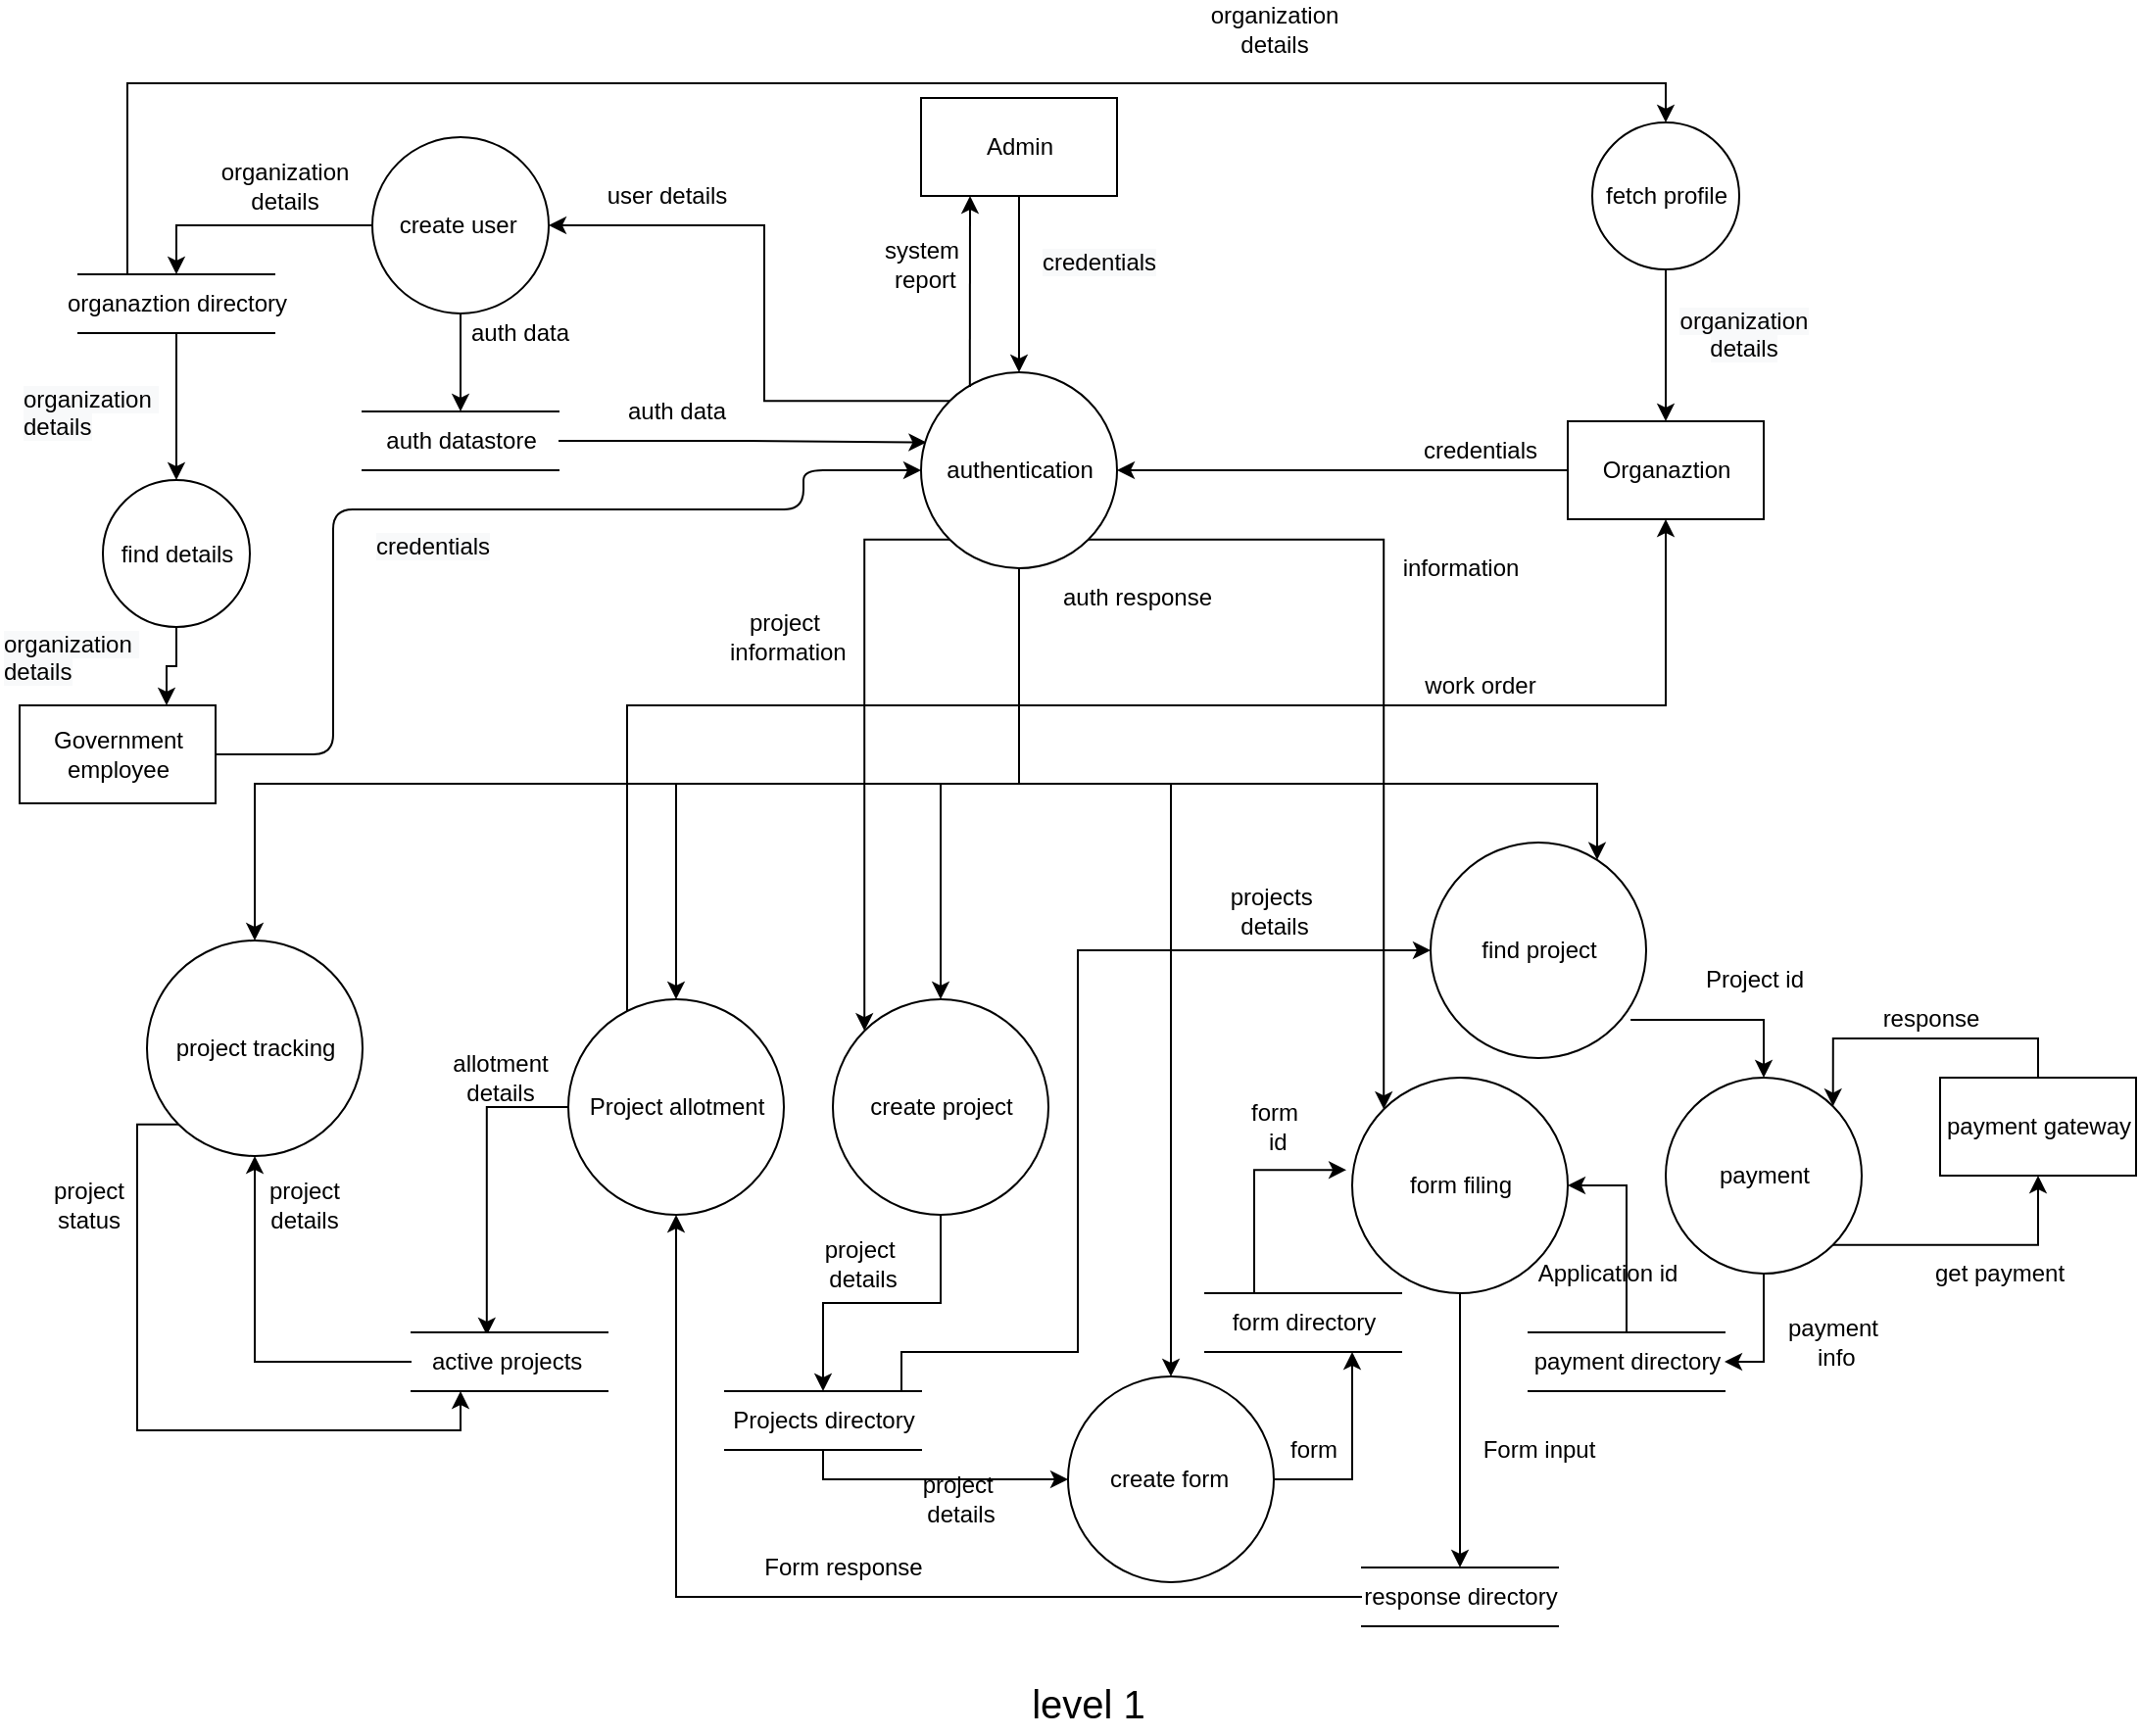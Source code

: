 <mxfile version="13.6.9" type="device"><diagram id="HV7zUrK7DYhuABBwLlnI" name="Page-1"><mxGraphModel dx="2022" dy="1689" grid="1" gridSize="10" guides="1" tooltips="1" connect="1" arrows="1" fold="1" page="1" pageScale="1" pageWidth="850" pageHeight="1100" math="0" shadow="0"><root><mxCell id="0"/><mxCell id="1" parent="0"/><mxCell id="NtpuhwHVEMnTMEVILRPR-5" value="&lt;font style=&quot;font-size: 20px&quot;&gt;level 1&lt;/font&gt;" style="text;html=1;align=center;verticalAlign=middle;resizable=0;points=[];autosize=1;fontSize=18;" vertex="1" parent="1"><mxGeometry x="390" y="715" width="70" height="30" as="geometry"/></mxCell><mxCell id="NtpuhwHVEMnTMEVILRPR-6" value="Admin" style="html=1;dashed=0;whitespace=wrap;" vertex="1" parent="1"><mxGeometry x="340" y="-90" width="100" height="50" as="geometry"/></mxCell><mxCell id="NtpuhwHVEMnTMEVILRPR-7" value="Organaztion" style="html=1;dashed=0;whitespace=wrap;" vertex="1" parent="1"><mxGeometry x="670" y="75" width="100" height="50" as="geometry"/></mxCell><mxCell id="NtpuhwHVEMnTMEVILRPR-9" value="" style="endArrow=classic;html=1;exitX=0.5;exitY=1;exitDx=0;exitDy=0;entryX=0.5;entryY=0;entryDx=0;entryDy=0;" edge="1" parent="1" source="NtpuhwHVEMnTMEVILRPR-6" target="NtpuhwHVEMnTMEVILRPR-38"><mxGeometry width="50" height="50" relative="1" as="geometry"><mxPoint x="280" y="260" as="sourcePoint"/><mxPoint x="415" y="110" as="targetPoint"/></mxGeometry></mxCell><mxCell id="NtpuhwHVEMnTMEVILRPR-10" value="" style="endArrow=classic;html=1;exitX=1;exitY=0.5;exitDx=0;exitDy=0;entryX=0;entryY=0.5;entryDx=0;entryDy=0;" edge="1" parent="1" source="NtpuhwHVEMnTMEVILRPR-30" target="NtpuhwHVEMnTMEVILRPR-38"><mxGeometry width="50" height="50" relative="1" as="geometry"><mxPoint x="210" y="345" as="sourcePoint"/><mxPoint x="200" y="225" as="targetPoint"/><Array as="points"><mxPoint x="40" y="245"/><mxPoint x="40" y="120"/><mxPoint x="280" y="120"/><mxPoint x="280" y="100"/></Array></mxGeometry></mxCell><mxCell id="NtpuhwHVEMnTMEVILRPR-11" value="" style="endArrow=classic;html=1;exitX=0;exitY=0.5;exitDx=0;exitDy=0;" edge="1" parent="1" source="NtpuhwHVEMnTMEVILRPR-7" target="NtpuhwHVEMnTMEVILRPR-38"><mxGeometry width="50" height="50" relative="1" as="geometry"><mxPoint x="280" y="260" as="sourcePoint"/><mxPoint x="584.65" y="208.4" as="targetPoint"/><Array as="points"><mxPoint x="620" y="100"/></Array></mxGeometry></mxCell><mxCell id="NtpuhwHVEMnTMEVILRPR-30" value="Government &lt;br&gt;employee" style="html=1;dashed=0;whitespace=wrap;" vertex="1" parent="1"><mxGeometry x="-120" y="220" width="100" height="50" as="geometry"/></mxCell><mxCell id="NtpuhwHVEMnTMEVILRPR-121" style="edgeStyle=orthogonalEdgeStyle;rounded=0;orthogonalLoop=1;jettySize=auto;html=1;exitX=0;exitY=0;exitDx=0;exitDy=0;entryX=1;entryY=0.5;entryDx=0;entryDy=0;" edge="1" parent="1" source="NtpuhwHVEMnTMEVILRPR-38" target="NtpuhwHVEMnTMEVILRPR-41"><mxGeometry relative="1" as="geometry"><Array as="points"><mxPoint x="260" y="65"/><mxPoint x="260" y="-25"/></Array></mxGeometry></mxCell><mxCell id="NtpuhwHVEMnTMEVILRPR-125" style="edgeStyle=orthogonalEdgeStyle;rounded=0;orthogonalLoop=1;jettySize=auto;html=1;entryX=0.5;entryY=0;entryDx=0;entryDy=0;" edge="1" parent="1" source="NtpuhwHVEMnTMEVILRPR-38" target="NtpuhwHVEMnTMEVILRPR-45"><mxGeometry relative="1" as="geometry"><Array as="points"><mxPoint x="390" y="260"/><mxPoint y="260"/></Array></mxGeometry></mxCell><mxCell id="NtpuhwHVEMnTMEVILRPR-126" style="edgeStyle=orthogonalEdgeStyle;rounded=0;orthogonalLoop=1;jettySize=auto;html=1;" edge="1" parent="1" source="NtpuhwHVEMnTMEVILRPR-38" target="NtpuhwHVEMnTMEVILRPR-110"><mxGeometry relative="1" as="geometry"><Array as="points"><mxPoint x="390" y="260"/><mxPoint x="685" y="260"/></Array></mxGeometry></mxCell><mxCell id="NtpuhwHVEMnTMEVILRPR-127" style="edgeStyle=orthogonalEdgeStyle;rounded=0;orthogonalLoop=1;jettySize=auto;html=1;entryX=0.5;entryY=0;entryDx=0;entryDy=0;" edge="1" parent="1" source="NtpuhwHVEMnTMEVILRPR-38" target="NtpuhwHVEMnTMEVILRPR-48"><mxGeometry relative="1" as="geometry"><Array as="points"><mxPoint x="390" y="260"/><mxPoint x="215" y="260"/></Array></mxGeometry></mxCell><mxCell id="NtpuhwHVEMnTMEVILRPR-130" style="edgeStyle=orthogonalEdgeStyle;rounded=0;orthogonalLoop=1;jettySize=auto;html=1;entryX=0.5;entryY=0;entryDx=0;entryDy=0;" edge="1" parent="1" source="NtpuhwHVEMnTMEVILRPR-38" target="NtpuhwHVEMnTMEVILRPR-40"><mxGeometry relative="1" as="geometry"><Array as="points"><mxPoint x="390" y="260"/><mxPoint x="468" y="260"/></Array></mxGeometry></mxCell><mxCell id="NtpuhwHVEMnTMEVILRPR-144" style="edgeStyle=orthogonalEdgeStyle;rounded=0;orthogonalLoop=1;jettySize=auto;html=1;entryX=0.5;entryY=0;entryDx=0;entryDy=0;" edge="1" parent="1" source="NtpuhwHVEMnTMEVILRPR-38" target="NtpuhwHVEMnTMEVILRPR-42"><mxGeometry relative="1" as="geometry"/></mxCell><mxCell id="NtpuhwHVEMnTMEVILRPR-155" style="edgeStyle=orthogonalEdgeStyle;rounded=0;orthogonalLoop=1;jettySize=auto;html=1;exitX=1;exitY=1;exitDx=0;exitDy=0;entryX=0;entryY=0;entryDx=0;entryDy=0;" edge="1" parent="1" source="NtpuhwHVEMnTMEVILRPR-38" target="NtpuhwHVEMnTMEVILRPR-43"><mxGeometry relative="1" as="geometry"/></mxCell><mxCell id="NtpuhwHVEMnTMEVILRPR-173" style="edgeStyle=orthogonalEdgeStyle;rounded=0;orthogonalLoop=1;jettySize=auto;html=1;exitX=0;exitY=1;exitDx=0;exitDy=0;entryX=0;entryY=0;entryDx=0;entryDy=0;" edge="1" parent="1" source="NtpuhwHVEMnTMEVILRPR-38" target="NtpuhwHVEMnTMEVILRPR-42"><mxGeometry relative="1" as="geometry"><Array as="points"><mxPoint x="311" y="135"/></Array></mxGeometry></mxCell><mxCell id="NtpuhwHVEMnTMEVILRPR-38" value="authentication" style="shape=ellipse;html=1;dashed=0;whitespace=wrap;aspect=fixed;perimeter=ellipsePerimeter;" vertex="1" parent="1"><mxGeometry x="340" y="50" width="100" height="100" as="geometry"/></mxCell><mxCell id="NtpuhwHVEMnTMEVILRPR-115" style="edgeStyle=orthogonalEdgeStyle;rounded=0;orthogonalLoop=1;jettySize=auto;html=1;exitX=0.5;exitY=1;exitDx=0;exitDy=0;entryX=1;entryY=0.5;entryDx=0;entryDy=0;" edge="1" parent="1" source="NtpuhwHVEMnTMEVILRPR-39" target="NtpuhwHVEMnTMEVILRPR-114"><mxGeometry relative="1" as="geometry"/></mxCell><mxCell id="NtpuhwHVEMnTMEVILRPR-178" value="" style="edgeStyle=orthogonalEdgeStyle;rounded=0;orthogonalLoop=1;jettySize=auto;html=1;exitX=1;exitY=1;exitDx=0;exitDy=0;entryX=0.5;entryY=1;entryDx=0;entryDy=0;" edge="1" parent="1" source="NtpuhwHVEMnTMEVILRPR-39" target="NtpuhwHVEMnTMEVILRPR-176"><mxGeometry relative="1" as="geometry"/></mxCell><mxCell id="NtpuhwHVEMnTMEVILRPR-39" value="payment" style="shape=ellipse;html=1;dashed=0;whitespace=wrap;aspect=fixed;perimeter=ellipsePerimeter;" vertex="1" parent="1"><mxGeometry x="720" y="410" width="100" height="100" as="geometry"/></mxCell><mxCell id="NtpuhwHVEMnTMEVILRPR-92" style="edgeStyle=orthogonalEdgeStyle;rounded=0;orthogonalLoop=1;jettySize=auto;html=1;exitX=1;exitY=0.5;exitDx=0;exitDy=0;entryX=0.75;entryY=1;entryDx=0;entryDy=0;" edge="1" parent="1" source="NtpuhwHVEMnTMEVILRPR-40" target="NtpuhwHVEMnTMEVILRPR-87"><mxGeometry relative="1" as="geometry"/></mxCell><mxCell id="NtpuhwHVEMnTMEVILRPR-40" value="create form&amp;nbsp;" style="shape=ellipse;html=1;dashed=0;whitespace=wrap;aspect=fixed;perimeter=ellipsePerimeter;" vertex="1" parent="1"><mxGeometry x="415" y="562.5" width="105" height="105" as="geometry"/></mxCell><mxCell id="NtpuhwHVEMnTMEVILRPR-106" value="" style="edgeStyle=orthogonalEdgeStyle;rounded=0;orthogonalLoop=1;jettySize=auto;html=1;entryX=0.5;entryY=0;entryDx=0;entryDy=0;" edge="1" parent="1" source="NtpuhwHVEMnTMEVILRPR-41" target="NtpuhwHVEMnTMEVILRPR-55"><mxGeometry relative="1" as="geometry"/></mxCell><mxCell id="NtpuhwHVEMnTMEVILRPR-118" style="edgeStyle=orthogonalEdgeStyle;rounded=0;orthogonalLoop=1;jettySize=auto;html=1;entryX=0.5;entryY=0;entryDx=0;entryDy=0;" edge="1" parent="1" source="NtpuhwHVEMnTMEVILRPR-41" target="NtpuhwHVEMnTMEVILRPR-104"><mxGeometry relative="1" as="geometry"><mxPoint x="-40" y="-25" as="targetPoint"/></mxGeometry></mxCell><mxCell id="NtpuhwHVEMnTMEVILRPR-41" value="create user&amp;nbsp;" style="shape=ellipse;html=1;dashed=0;whitespace=wrap;aspect=fixed;perimeter=ellipsePerimeter;" vertex="1" parent="1"><mxGeometry x="60" y="-70" width="90" height="90" as="geometry"/></mxCell><mxCell id="NtpuhwHVEMnTMEVILRPR-145" style="edgeStyle=orthogonalEdgeStyle;rounded=0;orthogonalLoop=1;jettySize=auto;html=1;entryX=0.5;entryY=0;entryDx=0;entryDy=0;" edge="1" parent="1" source="NtpuhwHVEMnTMEVILRPR-42" target="NtpuhwHVEMnTMEVILRPR-82"><mxGeometry relative="1" as="geometry"/></mxCell><mxCell id="NtpuhwHVEMnTMEVILRPR-42" value="create project&lt;span style=&quot;color: rgba(0 , 0 , 0 , 0) ; font-family: monospace ; font-size: 0px&quot;&gt;%3CmxGraphModel%3E%3Croot%3E%3CmxCell%20id%3D%220%22%2F%3E%3CmxCell%20id%3D%221%22%20parent%3D%220%22%2F%3E%3CmxCell%20id%3D%222%22%20value%3D%22create%20processs%22%20style%3D%22shape%3Dellipse%3Bhtml%3D1%3Bdashed%3D0%3Bwhitespace%3Dwrap%3Baspect%3Dfixed%3Bperimeter%3DellipsePerimeter%3B%22%20vertex%3D%221%22%20parent%3D%221%22%3E%3CmxGeometry%20x%3D%22210%22%20y%3D%22300%22%20width%3D%22110%22%20height%3D%22110%22%20as%3D%22geometry%22%2F%3E%3C%2FmxCell%3E%3C%2Froot%3E%3C%2FmxGraphModel%3E&lt;/span&gt;" style="shape=ellipse;html=1;dashed=0;whitespace=wrap;aspect=fixed;perimeter=ellipsePerimeter;" vertex="1" parent="1"><mxGeometry x="295" y="370" width="110" height="110" as="geometry"/></mxCell><mxCell id="NtpuhwHVEMnTMEVILRPR-91" style="edgeStyle=orthogonalEdgeStyle;rounded=0;orthogonalLoop=1;jettySize=auto;html=1;" edge="1" parent="1" source="NtpuhwHVEMnTMEVILRPR-43" target="NtpuhwHVEMnTMEVILRPR-90"><mxGeometry relative="1" as="geometry"/></mxCell><mxCell id="NtpuhwHVEMnTMEVILRPR-43" value="form filing" style="shape=ellipse;html=1;dashed=0;whitespace=wrap;aspect=fixed;perimeter=ellipsePerimeter;" vertex="1" parent="1"><mxGeometry x="560" y="410" width="110" height="110" as="geometry"/></mxCell><mxCell id="NtpuhwHVEMnTMEVILRPR-131" style="edgeStyle=orthogonalEdgeStyle;rounded=0;orthogonalLoop=1;jettySize=auto;html=1;exitX=0;exitY=1;exitDx=0;exitDy=0;entryX=0.25;entryY=1;entryDx=0;entryDy=0;" edge="1" parent="1" source="NtpuhwHVEMnTMEVILRPR-45" target="NtpuhwHVEMnTMEVILRPR-98"><mxGeometry relative="1" as="geometry"><Array as="points"><mxPoint x="-60" y="434"/><mxPoint x="-60" y="590"/><mxPoint x="105" y="590"/></Array></mxGeometry></mxCell><mxCell id="NtpuhwHVEMnTMEVILRPR-45" value="project tracking" style="shape=ellipse;html=1;dashed=0;whitespace=wrap;aspect=fixed;perimeter=ellipsePerimeter;" vertex="1" parent="1"><mxGeometry x="-55" y="340" width="110" height="110" as="geometry"/></mxCell><mxCell id="NtpuhwHVEMnTMEVILRPR-122" style="edgeStyle=orthogonalEdgeStyle;rounded=0;orthogonalLoop=1;jettySize=auto;html=1;entryX=0.5;entryY=1;entryDx=0;entryDy=0;" edge="1" parent="1" source="NtpuhwHVEMnTMEVILRPR-48" target="NtpuhwHVEMnTMEVILRPR-7"><mxGeometry relative="1" as="geometry"><mxPoint x="730" y="140" as="targetPoint"/><Array as="points"><mxPoint x="190" y="220"/><mxPoint x="720" y="220"/></Array></mxGeometry></mxCell><mxCell id="NtpuhwHVEMnTMEVILRPR-136" style="edgeStyle=orthogonalEdgeStyle;rounded=0;orthogonalLoop=1;jettySize=auto;html=1;entryX=0.384;entryY=0.048;entryDx=0;entryDy=0;entryPerimeter=0;" edge="1" parent="1" source="NtpuhwHVEMnTMEVILRPR-48" target="NtpuhwHVEMnTMEVILRPR-98"><mxGeometry relative="1" as="geometry"><Array as="points"><mxPoint x="118" y="425"/></Array></mxGeometry></mxCell><mxCell id="NtpuhwHVEMnTMEVILRPR-48" value="Project allotment" style="shape=ellipse;html=1;dashed=0;whitespace=wrap;aspect=fixed;perimeter=ellipsePerimeter;" vertex="1" parent="1"><mxGeometry x="160" y="370" width="110" height="110" as="geometry"/></mxCell><mxCell id="NtpuhwHVEMnTMEVILRPR-117" style="edgeStyle=orthogonalEdgeStyle;rounded=0;orthogonalLoop=1;jettySize=auto;html=1;entryX=0.027;entryY=0.358;entryDx=0;entryDy=0;entryPerimeter=0;" edge="1" parent="1" source="NtpuhwHVEMnTMEVILRPR-55" target="NtpuhwHVEMnTMEVILRPR-38"><mxGeometry relative="1" as="geometry"/></mxCell><mxCell id="NtpuhwHVEMnTMEVILRPR-55" value="auth datastore" style="html=1;dashed=0;whitespace=wrap;shape=partialRectangle;right=0;left=0;" vertex="1" parent="1"><mxGeometry x="55" y="70" width="100" height="30" as="geometry"/></mxCell><mxCell id="NtpuhwHVEMnTMEVILRPR-57" value="credentials" style="text;html=1;align=center;verticalAlign=middle;resizable=0;points=[];autosize=1;" vertex="1" parent="1"><mxGeometry x="585" y="80" width="80" height="20" as="geometry"/></mxCell><mxCell id="NtpuhwHVEMnTMEVILRPR-59" value="&lt;span style=&quot;color: rgb(0, 0, 0); font-family: helvetica; font-size: 12px; font-style: normal; font-weight: 400; letter-spacing: normal; text-align: center; text-indent: 0px; text-transform: none; word-spacing: 0px; background-color: rgb(248, 249, 250); display: inline; float: none;&quot;&gt;credentials&lt;/span&gt;" style="text;whiteSpace=wrap;html=1;rotation=0;" vertex="1" parent="1"><mxGeometry x="400" y="-20" width="100" height="30" as="geometry"/></mxCell><mxCell id="NtpuhwHVEMnTMEVILRPR-60" value="&lt;span style=&quot;color: rgb(0, 0, 0); font-family: helvetica; font-size: 12px; font-style: normal; font-weight: 400; letter-spacing: normal; text-align: center; text-indent: 0px; text-transform: none; word-spacing: 0px; background-color: rgb(248, 249, 250); display: inline; float: none;&quot;&gt;credentials&lt;/span&gt;" style="text;whiteSpace=wrap;html=1;" vertex="1" parent="1"><mxGeometry x="60" y="125" width="90" height="30" as="geometry"/></mxCell><mxCell id="NtpuhwHVEMnTMEVILRPR-64" value="user details" style="text;html=1;align=center;verticalAlign=middle;resizable=0;points=[];autosize=1;" vertex="1" parent="1"><mxGeometry x="170" y="-50" width="80" height="20" as="geometry"/></mxCell><mxCell id="NtpuhwHVEMnTMEVILRPR-65" value="" style="endArrow=classic;html=1;entryX=0.25;entryY=1;entryDx=0;entryDy=0;exitX=0.249;exitY=0.075;exitDx=0;exitDy=0;exitPerimeter=0;" edge="1" parent="1" source="NtpuhwHVEMnTMEVILRPR-38" target="NtpuhwHVEMnTMEVILRPR-6"><mxGeometry width="50" height="50" relative="1" as="geometry"><mxPoint x="280" y="260" as="sourcePoint"/><mxPoint x="330" y="210" as="targetPoint"/></mxGeometry></mxCell><mxCell id="NtpuhwHVEMnTMEVILRPR-66" value="system&lt;br&gt;&amp;nbsp;report" style="text;html=1;align=center;verticalAlign=middle;resizable=0;points=[];autosize=1;direction=west;rotation=0;" vertex="1" parent="1"><mxGeometry x="310" y="-20" width="60" height="30" as="geometry"/></mxCell><mxCell id="NtpuhwHVEMnTMEVILRPR-70" value="auth data" style="text;html=1;align=center;verticalAlign=middle;resizable=0;points=[];autosize=1;" vertex="1" parent="1"><mxGeometry x="180" y="60" width="70" height="20" as="geometry"/></mxCell><mxCell id="NtpuhwHVEMnTMEVILRPR-72" value="auth data" style="text;html=1;align=center;verticalAlign=middle;resizable=0;points=[];autosize=1;" vertex="1" parent="1"><mxGeometry x="100" y="20" width="70" height="20" as="geometry"/></mxCell><mxCell id="NtpuhwHVEMnTMEVILRPR-143" style="edgeStyle=orthogonalEdgeStyle;rounded=0;orthogonalLoop=1;jettySize=auto;html=1;entryX=0;entryY=0.5;entryDx=0;entryDy=0;" edge="1" parent="1" source="NtpuhwHVEMnTMEVILRPR-82" target="NtpuhwHVEMnTMEVILRPR-40"><mxGeometry relative="1" as="geometry"><mxPoint x="380" y="610" as="targetPoint"/><Array as="points"><mxPoint x="290" y="615"/></Array></mxGeometry></mxCell><mxCell id="NtpuhwHVEMnTMEVILRPR-146" style="edgeStyle=orthogonalEdgeStyle;rounded=0;orthogonalLoop=1;jettySize=auto;html=1;entryX=0;entryY=0.5;entryDx=0;entryDy=0;" edge="1" parent="1" source="NtpuhwHVEMnTMEVILRPR-82" target="NtpuhwHVEMnTMEVILRPR-110"><mxGeometry relative="1" as="geometry"><Array as="points"><mxPoint x="330" y="550"/><mxPoint x="420" y="550"/><mxPoint x="420" y="345"/></Array></mxGeometry></mxCell><mxCell id="NtpuhwHVEMnTMEVILRPR-82" value="Projects directory" style="html=1;dashed=0;whitespace=wrap;shape=partialRectangle;right=0;left=0;" vertex="1" parent="1"><mxGeometry x="240" y="570" width="100" height="30" as="geometry"/></mxCell><mxCell id="NtpuhwHVEMnTMEVILRPR-93" style="edgeStyle=orthogonalEdgeStyle;rounded=0;orthogonalLoop=1;jettySize=auto;html=1;exitX=0.25;exitY=0;exitDx=0;exitDy=0;entryX=-0.027;entryY=0.428;entryDx=0;entryDy=0;entryPerimeter=0;" edge="1" parent="1" source="NtpuhwHVEMnTMEVILRPR-87" target="NtpuhwHVEMnTMEVILRPR-43"><mxGeometry relative="1" as="geometry"><mxPoint x="510" y="460" as="targetPoint"/><Array as="points"><mxPoint x="510" y="457"/></Array></mxGeometry></mxCell><mxCell id="NtpuhwHVEMnTMEVILRPR-87" value="form directory" style="html=1;dashed=0;whitespace=wrap;shape=partialRectangle;right=0;left=0;" vertex="1" parent="1"><mxGeometry x="485" y="520" width="100" height="30" as="geometry"/></mxCell><mxCell id="NtpuhwHVEMnTMEVILRPR-94" style="edgeStyle=orthogonalEdgeStyle;rounded=0;orthogonalLoop=1;jettySize=auto;html=1;" edge="1" parent="1" source="NtpuhwHVEMnTMEVILRPR-90" target="NtpuhwHVEMnTMEVILRPR-48"><mxGeometry relative="1" as="geometry"/></mxCell><mxCell id="NtpuhwHVEMnTMEVILRPR-90" value="response directory" style="html=1;dashed=0;whitespace=wrap;shape=partialRectangle;right=0;left=0;" vertex="1" parent="1"><mxGeometry x="565" y="660" width="100" height="30" as="geometry"/></mxCell><mxCell id="NtpuhwHVEMnTMEVILRPR-102" style="edgeStyle=orthogonalEdgeStyle;rounded=0;orthogonalLoop=1;jettySize=auto;html=1;" edge="1" parent="1" source="NtpuhwHVEMnTMEVILRPR-98" target="NtpuhwHVEMnTMEVILRPR-45"><mxGeometry relative="1" as="geometry"/></mxCell><mxCell id="NtpuhwHVEMnTMEVILRPR-98" value="active projects&amp;nbsp;" style="html=1;dashed=0;whitespace=wrap;shape=partialRectangle;right=0;left=0;" vertex="1" parent="1"><mxGeometry x="80" y="540" width="100" height="30" as="geometry"/></mxCell><mxCell id="NtpuhwHVEMnTMEVILRPR-108" style="edgeStyle=orthogonalEdgeStyle;rounded=0;orthogonalLoop=1;jettySize=auto;html=1;entryX=0.5;entryY=0;entryDx=0;entryDy=0;" edge="1" parent="1" source="NtpuhwHVEMnTMEVILRPR-104" target="NtpuhwHVEMnTMEVILRPR-107"><mxGeometry relative="1" as="geometry"/></mxCell><mxCell id="NtpuhwHVEMnTMEVILRPR-169" style="edgeStyle=orthogonalEdgeStyle;rounded=0;orthogonalLoop=1;jettySize=auto;html=1;exitX=0.25;exitY=0;exitDx=0;exitDy=0;entryX=0.5;entryY=0;entryDx=0;entryDy=0;" edge="1" parent="1" source="NtpuhwHVEMnTMEVILRPR-104" target="NtpuhwHVEMnTMEVILRPR-168"><mxGeometry relative="1" as="geometry"/></mxCell><mxCell id="NtpuhwHVEMnTMEVILRPR-104" value="organaztion directory" style="html=1;dashed=0;whitespace=wrap;shape=partialRectangle;right=0;left=0;" vertex="1" parent="1"><mxGeometry x="-90" width="100" height="30" as="geometry"/></mxCell><mxCell id="NtpuhwHVEMnTMEVILRPR-120" style="edgeStyle=orthogonalEdgeStyle;rounded=0;orthogonalLoop=1;jettySize=auto;html=1;exitX=0.5;exitY=1;exitDx=0;exitDy=0;entryX=0.75;entryY=0;entryDx=0;entryDy=0;" edge="1" parent="1" source="NtpuhwHVEMnTMEVILRPR-107" target="NtpuhwHVEMnTMEVILRPR-30"><mxGeometry relative="1" as="geometry"/></mxCell><mxCell id="NtpuhwHVEMnTMEVILRPR-107" value="find details" style="shape=ellipse;html=1;dashed=0;whitespace=wrap;aspect=fixed;perimeter=ellipsePerimeter;" vertex="1" parent="1"><mxGeometry x="-77.5" y="105" width="75" height="75" as="geometry"/></mxCell><mxCell id="NtpuhwHVEMnTMEVILRPR-113" style="edgeStyle=orthogonalEdgeStyle;rounded=0;orthogonalLoop=1;jettySize=auto;html=1;entryX=0.5;entryY=0;entryDx=0;entryDy=0;exitX=0.928;exitY=0.823;exitDx=0;exitDy=0;exitPerimeter=0;" edge="1" parent="1" source="NtpuhwHVEMnTMEVILRPR-110" target="NtpuhwHVEMnTMEVILRPR-39"><mxGeometry relative="1" as="geometry"/></mxCell><mxCell id="NtpuhwHVEMnTMEVILRPR-110" value="find project" style="shape=ellipse;html=1;dashed=0;whitespace=wrap;aspect=fixed;perimeter=ellipsePerimeter;" vertex="1" parent="1"><mxGeometry x="600" y="290" width="110" height="110" as="geometry"/></mxCell><mxCell id="NtpuhwHVEMnTMEVILRPR-142" style="edgeStyle=orthogonalEdgeStyle;rounded=0;orthogonalLoop=1;jettySize=auto;html=1;exitX=0.5;exitY=0;exitDx=0;exitDy=0;entryX=1;entryY=0.5;entryDx=0;entryDy=0;" edge="1" parent="1" source="NtpuhwHVEMnTMEVILRPR-114" target="NtpuhwHVEMnTMEVILRPR-43"><mxGeometry relative="1" as="geometry"/></mxCell><mxCell id="NtpuhwHVEMnTMEVILRPR-114" value="payment directory" style="html=1;dashed=0;whitespace=wrap;shape=partialRectangle;right=0;left=0;" vertex="1" parent="1"><mxGeometry x="650" y="540" width="100" height="30" as="geometry"/></mxCell><mxCell id="NtpuhwHVEMnTMEVILRPR-124" value="auth response" style="text;html=1;align=center;verticalAlign=middle;resizable=0;points=[];autosize=1;" vertex="1" parent="1"><mxGeometry x="400" y="155" width="100" height="20" as="geometry"/></mxCell><mxCell id="NtpuhwHVEMnTMEVILRPR-132" value="project &lt;br&gt;details" style="text;html=1;align=center;verticalAlign=middle;resizable=0;points=[];autosize=1;" vertex="1" parent="1"><mxGeometry y="460" width="50" height="30" as="geometry"/></mxCell><mxCell id="NtpuhwHVEMnTMEVILRPR-133" value="project &lt;br&gt;status" style="text;html=1;align=center;verticalAlign=middle;resizable=0;points=[];autosize=1;" vertex="1" parent="1"><mxGeometry x="-110" y="460" width="50" height="30" as="geometry"/></mxCell><mxCell id="NtpuhwHVEMnTMEVILRPR-135" value="work order" style="text;html=1;align=center;verticalAlign=middle;resizable=0;points=[];autosize=1;" vertex="1" parent="1"><mxGeometry x="585" y="200" width="80" height="20" as="geometry"/></mxCell><mxCell id="NtpuhwHVEMnTMEVILRPR-138" value="allotment &lt;br&gt;details" style="text;html=1;align=center;verticalAlign=middle;resizable=0;points=[];autosize=1;" vertex="1" parent="1"><mxGeometry x="90" y="395" width="70" height="30" as="geometry"/></mxCell><mxCell id="NtpuhwHVEMnTMEVILRPR-139" value="organization &lt;br&gt;details" style="text;html=1;align=center;verticalAlign=middle;resizable=0;points=[];autosize=1;" vertex="1" parent="1"><mxGeometry x="-30" y="-60" width="90" height="30" as="geometry"/></mxCell><mxCell id="NtpuhwHVEMnTMEVILRPR-140" value="&lt;span style=&quot;color: rgb(0, 0, 0); font-family: helvetica; font-size: 12px; font-style: normal; font-weight: 400; letter-spacing: normal; text-align: center; text-indent: 0px; text-transform: none; word-spacing: 0px; background-color: rgb(248, 249, 250); display: inline; float: none;&quot;&gt;organization&lt;span&gt;&amp;nbsp;&lt;/span&gt;&lt;/span&gt;&lt;br style=&quot;color: rgb(0, 0, 0); font-family: helvetica; font-size: 12px; font-style: normal; font-weight: 400; letter-spacing: normal; text-align: center; text-indent: 0px; text-transform: none; word-spacing: 0px; background-color: rgb(248, 249, 250);&quot;&gt;&lt;span style=&quot;color: rgb(0, 0, 0); font-family: helvetica; font-size: 12px; font-style: normal; font-weight: 400; letter-spacing: normal; text-align: center; text-indent: 0px; text-transform: none; word-spacing: 0px; background-color: rgb(248, 249, 250); display: inline; float: none;&quot;&gt;details&lt;/span&gt;" style="text;whiteSpace=wrap;html=1;" vertex="1" parent="1"><mxGeometry x="-120" y="50" width="100" height="40" as="geometry"/></mxCell><mxCell id="NtpuhwHVEMnTMEVILRPR-141" value="&lt;span style=&quot;color: rgb(0, 0, 0); font-size: 12px; font-style: normal; font-weight: 400; letter-spacing: normal; text-indent: 0px; text-transform: none; word-spacing: 0px; font-family: helvetica; text-align: center; background-color: rgb(248, 249, 250); display: inline; float: none;&quot;&gt;organization&lt;span&gt;&amp;nbsp;&lt;/span&gt;&lt;/span&gt;&lt;br style=&quot;color: rgb(0, 0, 0); font-size: 12px; font-style: normal; font-weight: 400; letter-spacing: normal; text-indent: 0px; text-transform: none; word-spacing: 0px; font-family: helvetica; text-align: center; background-color: rgb(248, 249, 250);&quot;&gt;&lt;span style=&quot;color: rgb(0, 0, 0); font-size: 12px; font-style: normal; font-weight: 400; letter-spacing: normal; text-indent: 0px; text-transform: none; word-spacing: 0px; font-family: helvetica; text-align: center; background-color: rgb(248, 249, 250); display: inline; float: none;&quot;&gt;details&lt;/span&gt;" style="text;whiteSpace=wrap;html=1;" vertex="1" parent="1"><mxGeometry x="-130" y="175" width="100" height="40" as="geometry"/></mxCell><mxCell id="NtpuhwHVEMnTMEVILRPR-147" value="Project id" style="text;html=1;align=center;verticalAlign=middle;resizable=0;points=[];autosize=1;" vertex="1" parent="1"><mxGeometry x="730" y="350" width="70" height="20" as="geometry"/></mxCell><mxCell id="NtpuhwHVEMnTMEVILRPR-148" value="payment&lt;br&gt;&amp;nbsp;info" style="text;html=1;align=center;verticalAlign=middle;resizable=0;points=[];autosize=1;" vertex="1" parent="1"><mxGeometry x="770" y="530" width="70" height="30" as="geometry"/></mxCell><mxCell id="NtpuhwHVEMnTMEVILRPR-149" value="Application id" style="text;html=1;align=center;verticalAlign=middle;resizable=0;points=[];autosize=1;" vertex="1" parent="1"><mxGeometry x="645" y="500" width="90" height="20" as="geometry"/></mxCell><mxCell id="NtpuhwHVEMnTMEVILRPR-150" value="form&lt;br&gt;&amp;nbsp;id" style="text;html=1;align=center;verticalAlign=middle;resizable=0;points=[];autosize=1;" vertex="1" parent="1"><mxGeometry x="500" y="420" width="40" height="30" as="geometry"/></mxCell><mxCell id="NtpuhwHVEMnTMEVILRPR-153" value="information" style="text;html=1;align=center;verticalAlign=middle;resizable=0;points=[];autosize=1;" vertex="1" parent="1"><mxGeometry x="575" y="140" width="80" height="20" as="geometry"/></mxCell><mxCell id="NtpuhwHVEMnTMEVILRPR-157" value="Form input" style="text;html=1;align=center;verticalAlign=middle;resizable=0;points=[];autosize=1;" vertex="1" parent="1"><mxGeometry x="615" y="590" width="80" height="20" as="geometry"/></mxCell><mxCell id="NtpuhwHVEMnTMEVILRPR-159" value="Form response" style="text;html=1;align=center;verticalAlign=middle;resizable=0;points=[];autosize=1;" vertex="1" parent="1"><mxGeometry x="250" y="650" width="100" height="20" as="geometry"/></mxCell><mxCell id="NtpuhwHVEMnTMEVILRPR-160" value="project&amp;nbsp;&lt;br&gt;details" style="text;html=1;align=center;verticalAlign=middle;resizable=0;points=[];autosize=1;" vertex="1" parent="1"><mxGeometry x="280" y="490" width="60" height="30" as="geometry"/></mxCell><mxCell id="NtpuhwHVEMnTMEVILRPR-161" value="projects&amp;nbsp;&lt;br&gt;details" style="text;html=1;align=center;verticalAlign=middle;resizable=0;points=[];autosize=1;" vertex="1" parent="1"><mxGeometry x="485" y="310" width="70" height="30" as="geometry"/></mxCell><mxCell id="NtpuhwHVEMnTMEVILRPR-162" value="project&amp;nbsp;&lt;br&gt;details" style="text;html=1;align=center;verticalAlign=middle;resizable=0;points=[];autosize=1;" vertex="1" parent="1"><mxGeometry x="330" y="610" width="60" height="30" as="geometry"/></mxCell><mxCell id="NtpuhwHVEMnTMEVILRPR-163" value="form" style="text;html=1;align=center;verticalAlign=middle;resizable=0;points=[];autosize=1;" vertex="1" parent="1"><mxGeometry x="520" y="590" width="40" height="20" as="geometry"/></mxCell><mxCell id="NtpuhwHVEMnTMEVILRPR-170" style="edgeStyle=orthogonalEdgeStyle;rounded=0;orthogonalLoop=1;jettySize=auto;html=1;entryX=0.5;entryY=0;entryDx=0;entryDy=0;" edge="1" parent="1" source="NtpuhwHVEMnTMEVILRPR-168" target="NtpuhwHVEMnTMEVILRPR-7"><mxGeometry relative="1" as="geometry"/></mxCell><mxCell id="NtpuhwHVEMnTMEVILRPR-168" value="fetch profile" style="shape=ellipse;html=1;dashed=0;whitespace=wrap;aspect=fixed;perimeter=ellipsePerimeter;" vertex="1" parent="1"><mxGeometry x="682.5" y="-77.5" width="75" height="75" as="geometry"/></mxCell><mxCell id="NtpuhwHVEMnTMEVILRPR-171" value="organization&lt;br&gt;details" style="text;html=1;align=center;verticalAlign=middle;resizable=0;points=[];autosize=1;" vertex="1" parent="1"><mxGeometry x="475" y="-140" width="90" height="30" as="geometry"/></mxCell><mxCell id="NtpuhwHVEMnTMEVILRPR-172" value="&lt;span style=&quot;color: rgb(0, 0, 0); font-family: helvetica; font-size: 12px; font-style: normal; font-weight: 400; letter-spacing: normal; text-indent: 0px; text-transform: none; word-spacing: 0px; background-color: rgb(248, 249, 250); display: inline; float: none;&quot;&gt;organization&lt;/span&gt;&lt;br style=&quot;color: rgb(0, 0, 0); font-family: helvetica; font-size: 12px; font-style: normal; font-weight: 400; letter-spacing: normal; text-indent: 0px; text-transform: none; word-spacing: 0px; background-color: rgb(248, 249, 250);&quot;&gt;&lt;span style=&quot;color: rgb(0, 0, 0); font-family: helvetica; font-size: 12px; font-style: normal; font-weight: 400; letter-spacing: normal; text-indent: 0px; text-transform: none; word-spacing: 0px; background-color: rgb(248, 249, 250); display: inline; float: none;&quot;&gt;details&lt;/span&gt;" style="text;whiteSpace=wrap;html=1;align=center;" vertex="1" parent="1"><mxGeometry x="710" y="10" width="100" height="40" as="geometry"/></mxCell><mxCell id="NtpuhwHVEMnTMEVILRPR-174" value="project&lt;br&gt;&amp;nbsp;information" style="text;html=1;align=center;verticalAlign=middle;resizable=0;points=[];autosize=1;" vertex="1" parent="1"><mxGeometry x="230" y="170" width="80" height="30" as="geometry"/></mxCell><mxCell id="NtpuhwHVEMnTMEVILRPR-177" style="edgeStyle=orthogonalEdgeStyle;rounded=0;orthogonalLoop=1;jettySize=auto;html=1;exitX=0.4;exitY=0;exitDx=0;exitDy=0;entryX=1;entryY=0;entryDx=0;entryDy=0;exitPerimeter=0;" edge="1" parent="1" source="NtpuhwHVEMnTMEVILRPR-176" target="NtpuhwHVEMnTMEVILRPR-39"><mxGeometry relative="1" as="geometry"><Array as="points"><mxPoint x="910" y="390"/><mxPoint x="805" y="390"/></Array></mxGeometry></mxCell><mxCell id="NtpuhwHVEMnTMEVILRPR-176" value="payment gateway" style="html=1;dashed=0;whitespace=wrap;align=center;" vertex="1" parent="1"><mxGeometry x="860" y="410" width="100" height="50" as="geometry"/></mxCell><mxCell id="NtpuhwHVEMnTMEVILRPR-180" value="get payment" style="text;html=1;align=center;verticalAlign=middle;resizable=0;points=[];autosize=1;" vertex="1" parent="1"><mxGeometry x="845" y="500" width="90" height="20" as="geometry"/></mxCell><mxCell id="NtpuhwHVEMnTMEVILRPR-181" value="response" style="text;html=1;align=center;verticalAlign=middle;resizable=0;points=[];autosize=1;" vertex="1" parent="1"><mxGeometry x="820" y="370" width="70" height="20" as="geometry"/></mxCell></root></mxGraphModel></diagram></mxfile>